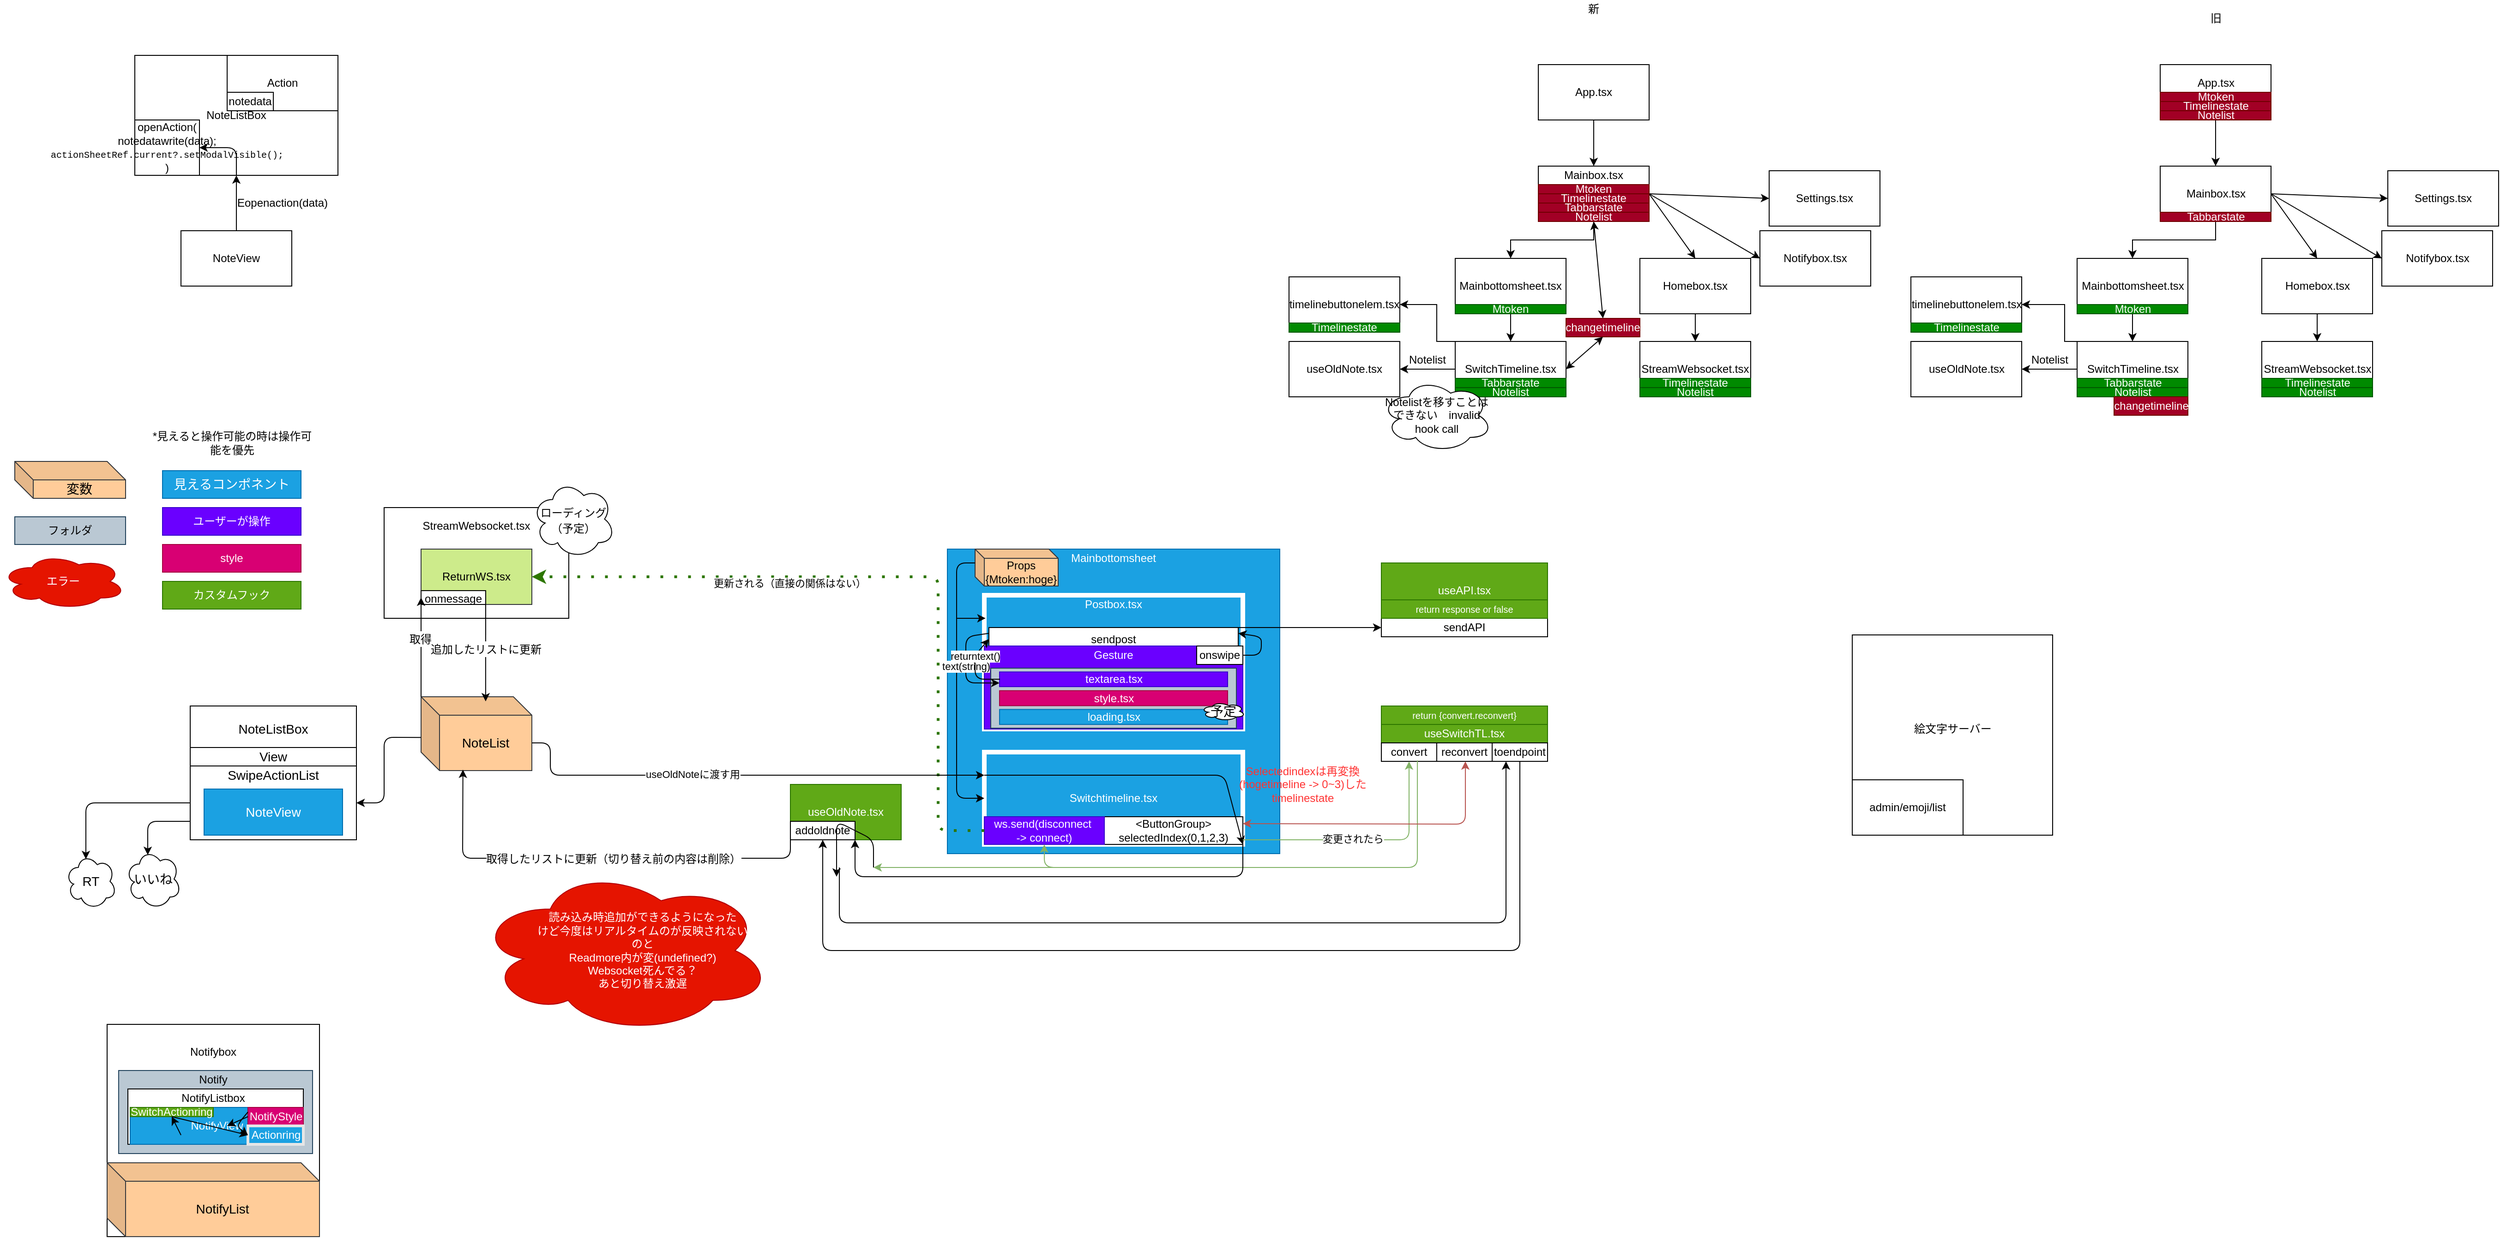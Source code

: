 <mxfile>
    <diagram id="kgpKYQtTHZ0yAKxKKP6v" name="Page-1">
        <mxGraphModel dx="1968" dy="1577" grid="1" gridSize="10" guides="1" tooltips="1" connect="1" arrows="1" fold="1" page="1" pageScale="1" pageWidth="850" pageHeight="1100" math="0" shadow="0">
            <root>
                <mxCell id="0"/>
                <mxCell id="1" parent="0"/>
                <mxCell id="136" value="" style="whiteSpace=wrap;html=1;aspect=fixed;" parent="1" vertex="1">
                    <mxGeometry x="-540" y="640" width="230" height="230" as="geometry"/>
                </mxCell>
                <mxCell id="EchnxL360Gzji8mLbnqo-2" value="useOldNote.tsx" style="whiteSpace=wrap;html=1;fillColor=#60a917;strokeColor=#2D7600;fontColor=#ffffff;" parent="1" vertex="1">
                    <mxGeometry x="200" y="380" width="120" height="60" as="geometry"/>
                </mxCell>
                <mxCell id="11" value="" style="group;" parent="1" vertex="1" connectable="0">
                    <mxGeometry x="840" y="295" width="180" height="60" as="geometry"/>
                </mxCell>
                <mxCell id="8" value="useSwitchTL.tsx" style="whiteSpace=wrap;html=1;fillColor=#60a917;strokeColor=#2D7600;fontColor=#ffffff;" parent="11" vertex="1">
                    <mxGeometry width="180" height="60" as="geometry"/>
                </mxCell>
                <mxCell id="9" value="convert" style="whiteSpace=wrap;html=1;" parent="11" vertex="1">
                    <mxGeometry y="40" width="60" height="20" as="geometry"/>
                </mxCell>
                <mxCell id="10" value="reconvert" style="whiteSpace=wrap;html=1;" parent="11" vertex="1">
                    <mxGeometry x="60" y="40" width="60" height="20" as="geometry"/>
                </mxCell>
                <mxCell id="12" value="&lt;font style=&quot;font-size: 10px&quot;&gt;return {convert.reconvert}&lt;/font&gt;" style="whiteSpace=wrap;html=1;strokeColor=#2D7600;align=center;fillColor=#60a917;fontColor=#ffffff;" parent="11" vertex="1">
                    <mxGeometry width="180" height="20" as="geometry"/>
                </mxCell>
                <mxCell id="65" value="toendpoint" style="whiteSpace=wrap;html=1;" parent="11" vertex="1">
                    <mxGeometry x="120" y="40" width="60" height="20" as="geometry"/>
                </mxCell>
                <mxCell id="14" value="" style="group;" parent="1" vertex="1" connectable="0">
                    <mxGeometry x="410" y="335" width="320" height="120" as="geometry"/>
                </mxCell>
                <mxCell id="78" value="" style="whiteSpace=wrap;html=1;fillColor=#1ba1e2;strokeColor=#006EAF;fontColor=#ffffff;" parent="14" vertex="1">
                    <mxGeometry x="-40" y="-210" width="360" height="330" as="geometry"/>
                </mxCell>
                <mxCell id="3" value="Switchtimeline.tsx" style="whiteSpace=wrap;html=1;fillColor=#1ba1e2;fontColor=#ffffff;strokeColor=#FFFFFF;strokeWidth=5;" parent="14" vertex="1">
                    <mxGeometry y="10" width="280" height="100" as="geometry"/>
                </mxCell>
                <mxCell id="13" value="&amp;lt;ButtonGroup&amp;gt;&lt;br&gt;selectedIndex(0,1,2,3)" style="whiteSpace=wrap;html=1;" parent="14" vertex="1">
                    <mxGeometry x="130" y="80" width="150" height="30" as="geometry"/>
                </mxCell>
                <mxCell id="16" value="ws.send(disconnect&amp;nbsp;&lt;br&gt;-&amp;gt; connect)" style="whiteSpace=wrap;html=1;fillColor=#6a00ff;strokeColor=#3700CC;fontColor=#ffffff;" parent="14" vertex="1">
                    <mxGeometry y="80" width="130" height="30" as="geometry"/>
                </mxCell>
                <mxCell id="77" value="" style="whiteSpace=wrap;html=1;fillColor=#1ba1e2;fontColor=#ffffff;strokeWidth=5;strokeColor=#FFFFFF;" parent="14" vertex="1">
                    <mxGeometry y="-160" width="280" height="145" as="geometry"/>
                </mxCell>
                <mxCell id="107" value="sendpost" style="whiteSpace=wrap;html=1;" parent="14" vertex="1">
                    <mxGeometry x="5" y="-125" width="270" height="25" as="geometry"/>
                </mxCell>
                <mxCell id="80" value="&lt;font color=&quot;#ffffff&quot;&gt;Mainbottomsheet&lt;/font&gt;" style="text;html=1;strokeColor=none;fillColor=none;align=center;verticalAlign=middle;whiteSpace=wrap;" parent="14" vertex="1">
                    <mxGeometry x="120" y="-210" width="40" height="20" as="geometry"/>
                </mxCell>
                <mxCell id="117" value="&lt;span&gt;Props&lt;/span&gt;&lt;br&gt;&lt;span&gt;{Mtoken:hoge}&lt;/span&gt;" style="shape=cube;whiteSpace=wrap;html=1;boundedLbl=1;backgroundOutline=1;darkOpacity=0.05;darkOpacity2=0.1;size=10;fillColor=#ffcc99;strokeColor=#36393d;" parent="14" vertex="1">
                    <mxGeometry x="-10" y="-210" width="90" height="40" as="geometry"/>
                </mxCell>
                <mxCell id="118" value="" style="endArrow=classic;html=1;exitX=0;exitY=0;exitDx=0;exitDy=15;exitPerimeter=0;entryX=0;entryY=0.5;entryDx=0;entryDy=0;fillColor=#fa6800;" parent="14" source="117" target="3" edge="1">
                    <mxGeometry width="50" height="50" relative="1" as="geometry">
                        <mxPoint x="-50" y="-45" as="sourcePoint"/>
                        <mxPoint x="-130" y="-25" as="targetPoint"/>
                        <Array as="points">
                            <mxPoint x="-30" y="-195"/>
                            <mxPoint x="-30" y="60"/>
                        </Array>
                    </mxGeometry>
                </mxCell>
                <mxCell id="130" value="" style="endArrow=classic;html=1;exitX=0;exitY=0.25;exitDx=0;exitDy=0;entryX=1;entryY=1;entryDx=0;entryDy=0;" parent="14" source="3" target="13" edge="1">
                    <mxGeometry width="50" height="50" relative="1" as="geometry">
                        <mxPoint x="30" y="345" as="sourcePoint"/>
                        <mxPoint x="80" y="295" as="targetPoint"/>
                        <Array as="points">
                            <mxPoint x="120" y="35"/>
                            <mxPoint x="260" y="35"/>
                        </Array>
                    </mxGeometry>
                </mxCell>
                <mxCell id="15" value="" style="endArrow=classic;html=1;entryX=0.5;entryY=1;entryDx=0;entryDy=0;exitX=1;exitY=0.833;exitDx=0;exitDy=0;fillColor=#d5e8d4;strokeColor=#82b366;gradientColor=#97d077;exitPerimeter=0;" parent="1" source="13" target="9" edge="1">
                    <mxGeometry width="50" height="50" relative="1" as="geometry">
                        <mxPoint x="400" y="330" as="sourcePoint"/>
                        <mxPoint x="450" y="280" as="targetPoint"/>
                        <Array as="points">
                            <mxPoint x="870" y="440"/>
                        </Array>
                    </mxGeometry>
                </mxCell>
                <mxCell id="26" value="変更されたら" style="edgeLabel;html=1;align=center;verticalAlign=middle;resizable=0;points=[];" parent="15" vertex="1" connectable="0">
                    <mxGeometry x="-0.102" y="1" relative="1" as="geometry">
                        <mxPoint as="offset"/>
                    </mxGeometry>
                </mxCell>
                <mxCell id="17" value="" style="endArrow=classic;html=1;exitX=0.65;exitY=0.951;exitDx=0;exitDy=0;exitPerimeter=0;entryX=0.5;entryY=1;entryDx=0;entryDy=0;fillColor=#d5e8d4;strokeColor=#82b366;gradientColor=#97d077;" parent="1" source="9" target="16" edge="1">
                    <mxGeometry width="50" height="50" relative="1" as="geometry">
                        <mxPoint x="400" y="330" as="sourcePoint"/>
                        <mxPoint x="450" y="280" as="targetPoint"/>
                        <Array as="points">
                            <mxPoint x="879" y="470"/>
                            <mxPoint x="475" y="470"/>
                        </Array>
                    </mxGeometry>
                </mxCell>
                <mxCell id="19" value="" style="endArrow=classic;startArrow=classic;html=1;entryX=0.5;entryY=1;entryDx=0;entryDy=0;exitX=1;exitY=0.25;exitDx=0;exitDy=0;fillColor=#f8cecc;strokeColor=#b85450;gradientColor=#ea6b66;" parent="1" source="13" edge="1">
                    <mxGeometry width="50" height="50" relative="1" as="geometry">
                        <mxPoint x="691" y="400.0" as="sourcePoint"/>
                        <mxPoint x="931" y="355.0" as="targetPoint"/>
                        <Array as="points">
                            <mxPoint x="931" y="423"/>
                        </Array>
                    </mxGeometry>
                </mxCell>
                <mxCell id="20" value="Selectedindexは再変換(hogetimeline -&amp;gt; 0~3)したtimelinestate" style="text;html=1;align=center;verticalAlign=middle;whiteSpace=wrap;fontColor=#FF3333;" parent="1" vertex="1">
                    <mxGeometry x="680" y="370" width="150" height="20" as="geometry"/>
                </mxCell>
                <mxCell id="28" value="" style="endArrow=classic;html=1;gradientColor=#97d077;fillColor=#d5e8d4;strokeColor=#82b366;" parent="1" edge="1">
                    <mxGeometry width="50" height="50" relative="1" as="geometry">
                        <mxPoint x="490" y="470" as="sourcePoint"/>
                        <mxPoint x="290" y="470" as="targetPoint"/>
                        <Array as="points"/>
                    </mxGeometry>
                </mxCell>
                <mxCell id="32" value="" style="group;" parent="1" vertex="1" connectable="0">
                    <mxGeometry x="-240" y="130" width="250" height="120" as="geometry"/>
                </mxCell>
                <mxCell id="33" value="" style="group;" parent="32" vertex="1" connectable="0">
                    <mxGeometry y="-50" width="250" height="120" as="geometry"/>
                </mxCell>
                <mxCell id="71" value="" style="group;" parent="33" vertex="1" connectable="0">
                    <mxGeometry y="-30" width="250" height="150" as="geometry"/>
                </mxCell>
                <mxCell id="30" value="" style="whiteSpace=wrap;html=1;" parent="71" vertex="1">
                    <mxGeometry y="30" width="200" height="120" as="geometry"/>
                </mxCell>
                <mxCell id="29" value="ReturnWS.tsx" style="whiteSpace=wrap;html=1;fillColor=#cdeb8b;strokeColor=#36393d;" parent="71" vertex="1">
                    <mxGeometry x="40" y="75" width="120" height="60" as="geometry"/>
                </mxCell>
                <mxCell id="31" value="StreamWebsocket.tsx" style="text;html=1;strokeColor=none;fillColor=none;align=center;verticalAlign=middle;whiteSpace=wrap;" parent="71" vertex="1">
                    <mxGeometry x="80" y="40" width="40" height="20" as="geometry"/>
                </mxCell>
                <mxCell id="36" value="&lt;font style=&quot;font-size: 12px&quot;&gt;onmessage&lt;/font&gt;" style="whiteSpace=wrap;html=1;fontSize=14;fontColor=#000000;" parent="71" vertex="1">
                    <mxGeometry x="40" y="120" width="70" height="15" as="geometry"/>
                </mxCell>
                <mxCell id="49" value="&lt;font style=&quot;font-size: 12px&quot;&gt;ローディング（予定）&lt;/font&gt;" style="ellipse;shape=cloud;whiteSpace=wrap;html=1;fontSize=14;fontColor=#000000;align=center;" parent="71" vertex="1">
                    <mxGeometry x="160" width="90" height="85" as="geometry"/>
                </mxCell>
                <mxCell id="34" value="NoteList" style="shape=cube;whiteSpace=wrap;html=1;boundedLbl=1;backgroundOutline=1;darkOpacity=0.05;darkOpacity2=0.1;fillColor=#ffcc99;strokeColor=#36393d;fontSize=14;" parent="1" vertex="1">
                    <mxGeometry x="-200" y="285" width="120" height="80" as="geometry"/>
                </mxCell>
                <mxCell id="37" value="" style="endArrow=classic;html=1;fontSize=14;fontColor=#000000;exitX=0;exitY=0;exitDx=0;exitDy=0;exitPerimeter=0;entryX=0;entryY=0.5;entryDx=0;entryDy=0;" parent="1" source="34" target="36" edge="1">
                    <mxGeometry width="50" height="50" relative="1" as="geometry">
                        <mxPoint x="270" y="400" as="sourcePoint"/>
                        <mxPoint x="320" y="350" as="targetPoint"/>
                        <Array as="points"/>
                    </mxGeometry>
                </mxCell>
                <mxCell id="39" value="&lt;font style=&quot;font-size: 12px&quot;&gt;取得&lt;/font&gt;" style="edgeLabel;html=1;align=center;verticalAlign=middle;resizable=0;points=[];fontSize=14;fontColor=#000000;" parent="37" vertex="1" connectable="0">
                    <mxGeometry x="0.182" y="1" relative="1" as="geometry">
                        <mxPoint as="offset"/>
                    </mxGeometry>
                </mxCell>
                <mxCell id="38" value="" style="endArrow=classic;html=1;fontSize=14;fontColor=#000000;exitX=1;exitY=1;exitDx=0;exitDy=0;entryX=0.583;entryY=0.063;entryDx=0;entryDy=0;entryPerimeter=0;" parent="1" source="36" target="34" edge="1">
                    <mxGeometry width="50" height="50" relative="1" as="geometry">
                        <mxPoint x="270" y="400" as="sourcePoint"/>
                        <mxPoint x="320" y="350" as="targetPoint"/>
                        <Array as="points"/>
                    </mxGeometry>
                </mxCell>
                <mxCell id="40" value="&lt;font style=&quot;font-size: 12px&quot;&gt;追加したリストに更新&lt;/font&gt;" style="edgeLabel;html=1;align=center;verticalAlign=middle;resizable=0;points=[];fontSize=14;fontColor=#000000;" parent="38" vertex="1" connectable="0">
                    <mxGeometry x="-0.098" relative="1" as="geometry">
                        <mxPoint as="offset"/>
                    </mxGeometry>
                </mxCell>
                <mxCell id="43" value="" style="endArrow=classic;html=1;fontSize=14;fontColor=#000000;exitX=0;exitY=1;exitDx=0;exitDy=0;entryX=0.378;entryY=0.987;entryDx=0;entryDy=0;entryPerimeter=0;" parent="1" source="47" target="34" edge="1">
                    <mxGeometry width="50" height="50" relative="1" as="geometry">
                        <mxPoint x="125" y="540" as="sourcePoint"/>
                        <mxPoint x="-190" y="550" as="targetPoint"/>
                        <Array as="points">
                            <mxPoint x="200" y="460"/>
                            <mxPoint x="-155" y="460"/>
                        </Array>
                    </mxGeometry>
                </mxCell>
                <mxCell id="44" value="&lt;font style=&quot;font-size: 12px&quot;&gt;取得したリストに更新（切り替え前の内容は削除）&lt;/font&gt;" style="edgeLabel;html=1;align=center;verticalAlign=middle;resizable=0;points=[];fontSize=14;fontColor=#000000;" parent="43" vertex="1" connectable="0">
                    <mxGeometry x="-0.098" relative="1" as="geometry">
                        <mxPoint as="offset"/>
                    </mxGeometry>
                </mxCell>
                <mxCell id="47" value="addoldnote" style="whiteSpace=wrap;html=1;" parent="1" vertex="1">
                    <mxGeometry x="200" y="420" width="70" height="20" as="geometry"/>
                </mxCell>
                <mxCell id="51" value="" style="whiteSpace=wrap;html=1;fontSize=14;align=center;" parent="1" vertex="1">
                    <mxGeometry x="-450" y="295" width="180" height="145" as="geometry"/>
                </mxCell>
                <mxCell id="52" value="見えるコンポネント" style="whiteSpace=wrap;html=1;fontSize=14;fontColor=#ffffff;align=center;fillColor=#1ba1e2;strokeColor=#006EAF;" parent="1" vertex="1">
                    <mxGeometry x="-480" y="40" width="150" height="30" as="geometry"/>
                </mxCell>
                <mxCell id="53" value="変数" style="shape=cube;whiteSpace=wrap;html=1;boundedLbl=1;backgroundOutline=1;darkOpacity=0.05;darkOpacity2=0.1;fillColor=#ffcc99;strokeColor=#36393d;fontSize=14;" parent="1" vertex="1">
                    <mxGeometry x="-640" y="30" width="120" height="40" as="geometry"/>
                </mxCell>
                <mxCell id="54" value="" style="whiteSpace=wrap;html=1;fontSize=14;fontColor=#000000;align=center;" parent="1" vertex="1">
                    <mxGeometry x="-450" y="360" width="180" height="80" as="geometry"/>
                </mxCell>
                <mxCell id="55" value="NoteView" style="whiteSpace=wrap;html=1;fontSize=14;fontColor=#ffffff;align=center;fillColor=#1ba1e2;strokeColor=#006EAF;" parent="1" vertex="1">
                    <mxGeometry x="-435" y="385" width="150" height="50" as="geometry"/>
                </mxCell>
                <mxCell id="56" value="SwipeActionList" style="text;html=1;strokeColor=none;fillColor=none;align=center;verticalAlign=middle;whiteSpace=wrap;fontSize=14;fontColor=#000000;" parent="1" vertex="1">
                    <mxGeometry x="-380" y="360" width="40" height="20" as="geometry"/>
                </mxCell>
                <mxCell id="57" value="いいね" style="ellipse;shape=cloud;whiteSpace=wrap;html=1;fontSize=14;fontColor=#000000;align=center;" parent="1" vertex="1">
                    <mxGeometry x="-520" y="450" width="60" height="65" as="geometry"/>
                </mxCell>
                <mxCell id="58" value="RT" style="ellipse;shape=cloud;whiteSpace=wrap;html=1;fontSize=14;fontColor=#000000;align=center;" parent="1" vertex="1">
                    <mxGeometry x="-585" y="455" width="55" height="60" as="geometry"/>
                </mxCell>
                <mxCell id="59" value="" style="endArrow=classic;html=1;fontSize=14;fontColor=#000000;exitX=0;exitY=0.75;exitDx=0;exitDy=0;entryX=0.4;entryY=0.1;entryDx=0;entryDy=0;entryPerimeter=0;" parent="1" source="54" target="57" edge="1">
                    <mxGeometry width="50" height="50" relative="1" as="geometry">
                        <mxPoint x="-290" y="400" as="sourcePoint"/>
                        <mxPoint x="-240" y="350" as="targetPoint"/>
                        <Array as="points">
                            <mxPoint x="-496" y="420"/>
                        </Array>
                    </mxGeometry>
                </mxCell>
                <mxCell id="60" value="" style="endArrow=classic;html=1;fontSize=14;fontColor=#000000;exitX=0;exitY=0.5;exitDx=0;exitDy=0;entryX=0.4;entryY=0.1;entryDx=0;entryDy=0;entryPerimeter=0;" parent="1" source="54" target="58" edge="1">
                    <mxGeometry width="50" height="50" relative="1" as="geometry">
                        <mxPoint x="-290" y="400" as="sourcePoint"/>
                        <mxPoint x="-240" y="350" as="targetPoint"/>
                        <Array as="points">
                            <mxPoint x="-563" y="400"/>
                        </Array>
                    </mxGeometry>
                </mxCell>
                <mxCell id="61" value="NoteListBox" style="text;html=1;strokeColor=none;fillColor=none;align=center;verticalAlign=middle;whiteSpace=wrap;fontSize=14;fontColor=#000000;" parent="1" vertex="1">
                    <mxGeometry x="-380" y="310" width="40" height="20" as="geometry"/>
                </mxCell>
                <mxCell id="62" value="" style="endArrow=classic;html=1;fontSize=14;fontColor=#000000;exitX=-0.002;exitY=0.552;exitDx=0;exitDy=0;exitPerimeter=0;entryX=1;entryY=0.5;entryDx=0;entryDy=0;" parent="1" source="34" target="54" edge="1">
                    <mxGeometry width="50" height="50" relative="1" as="geometry">
                        <mxPoint x="-180" y="400" as="sourcePoint"/>
                        <mxPoint x="-130" y="350" as="targetPoint"/>
                        <Array as="points">
                            <mxPoint x="-240" y="329"/>
                            <mxPoint x="-240" y="400"/>
                        </Array>
                    </mxGeometry>
                </mxCell>
                <mxCell id="63" value="View" style="whiteSpace=wrap;html=1;fontSize=14;fontColor=#000000;align=center;" parent="1" vertex="1">
                    <mxGeometry x="-450" y="340" width="180" height="20" as="geometry"/>
                </mxCell>
                <mxCell id="67" value="" style="endArrow=classic;html=1;fontSize=14;fontColor=#FF3333;exitX=0.5;exitY=1;exitDx=0;exitDy=0;entryX=0.5;entryY=1;entryDx=0;entryDy=0;" parent="1" source="65" target="47" edge="1">
                    <mxGeometry width="50" height="50" relative="1" as="geometry">
                        <mxPoint x="1080" y="390" as="sourcePoint"/>
                        <mxPoint x="990" y="500" as="targetPoint"/>
                        <Array as="points">
                            <mxPoint x="990" y="560"/>
                            <mxPoint x="235" y="560"/>
                        </Array>
                    </mxGeometry>
                </mxCell>
                <mxCell id="68" value="" style="endArrow=classic;html=1;fontSize=14;fontColor=#FF3333;entryX=0.25;entryY=1;entryDx=0;entryDy=0;" parent="1" target="65" edge="1">
                    <mxGeometry width="50" height="50" relative="1" as="geometry">
                        <mxPoint x="253" y="470" as="sourcePoint"/>
                        <mxPoint x="950" y="435" as="targetPoint"/>
                        <Array as="points">
                            <mxPoint x="253" y="530"/>
                            <mxPoint x="975" y="530"/>
                        </Array>
                    </mxGeometry>
                </mxCell>
                <mxCell id="69" value="" style="endArrow=classic;html=1;fontSize=14;fontColor=#FF3333;" parent="1" edge="1">
                    <mxGeometry width="50" height="50" relative="1" as="geometry">
                        <mxPoint x="290" y="470" as="sourcePoint"/>
                        <mxPoint x="250" y="480" as="targetPoint"/>
                        <Array as="points">
                            <mxPoint x="290" y="440"/>
                            <mxPoint x="250" y="420"/>
                        </Array>
                    </mxGeometry>
                </mxCell>
                <mxCell id="73" value="" style="endArrow=classic;html=1;dashed=1;dashPattern=1 4;exitX=0;exitY=0.5;exitDx=0;exitDy=0;entryX=1;entryY=0.5;entryDx=0;entryDy=0;fillColor=#60a917;strokeColor=#2D7600;strokeWidth=3;" parent="1" source="16" target="29" edge="1">
                    <mxGeometry width="50" height="50" relative="1" as="geometry">
                        <mxPoint x="230" y="290" as="sourcePoint"/>
                        <mxPoint x="280" y="240" as="targetPoint"/>
                        <Array as="points">
                            <mxPoint x="360" y="430"/>
                            <mxPoint x="360" y="155"/>
                        </Array>
                    </mxGeometry>
                </mxCell>
                <mxCell id="75" value="更新される（直接の関係はない）" style="edgeLabel;html=1;align=center;verticalAlign=middle;resizable=0;points=[];" parent="73" vertex="1" connectable="0">
                    <mxGeometry x="0.272" y="7" relative="1" as="geometry">
                        <mxPoint as="offset"/>
                    </mxGeometry>
                </mxCell>
                <mxCell id="76" value="ユーザーが操作" style="whiteSpace=wrap;html=1;fillColor=#6a00ff;strokeColor=#3700CC;fontColor=#ffffff;" parent="1" vertex="1">
                    <mxGeometry x="-480" y="80" width="150" height="30" as="geometry"/>
                </mxCell>
                <mxCell id="81" value="フォルダ" style="whiteSpace=wrap;html=1;strokeColor=#23445d;strokeWidth=1;fillColor=#bac8d3;" parent="1" vertex="1">
                    <mxGeometry x="-640" y="90" width="120" height="30" as="geometry"/>
                </mxCell>
                <mxCell id="91" value="style" style="whiteSpace=wrap;html=1;strokeColor=#A50040;strokeWidth=1;fillColor=#d80073;fontColor=#ffffff;" parent="1" vertex="1">
                    <mxGeometry x="-480" y="120" width="150" height="30" as="geometry"/>
                </mxCell>
                <mxCell id="100" value="" style="whiteSpace=wrap;html=1;strokeColor=#3700CC;strokeWidth=1;fillColor=#6a00ff;fontColor=#ffffff;" parent="1" vertex="1">
                    <mxGeometry x="410" y="230" width="280" height="90" as="geometry"/>
                </mxCell>
                <mxCell id="101" value="" style="group;" parent="1" vertex="1" connectable="0">
                    <mxGeometry x="360" y="250" width="285" height="65" as="geometry"/>
                </mxCell>
                <mxCell id="103" value="" style="group;" parent="101" vertex="1" connectable="0">
                    <mxGeometry x="57.0" y="4.062" width="275.5" height="65" as="geometry"/>
                </mxCell>
                <mxCell id="86" value="" style="whiteSpace=wrap;html=1;strokeColor=#23445d;strokeWidth=1;fillColor=#bac8d3;" parent="103" vertex="1">
                    <mxGeometry width="266" height="65" as="geometry"/>
                </mxCell>
                <mxCell id="88" value="loading.tsx" style="whiteSpace=wrap;html=1;strokeColor=#006EAF;strokeWidth=1;fillColor=#1ba1e2;fontColor=#ffffff;" parent="103" vertex="1">
                    <mxGeometry x="9.507" y="44.688" width="246.993" height="16.25" as="geometry"/>
                </mxCell>
                <mxCell id="89" value="textarea.tsx" style="whiteSpace=wrap;html=1;strokeColor=#3700CC;strokeWidth=1;fillColor=#6a00ff;fontColor=#ffffff;" parent="103" vertex="1">
                    <mxGeometry x="9.5" y="4.06" width="247" height="15.94" as="geometry"/>
                </mxCell>
                <mxCell id="90" value="style.tsx" style="whiteSpace=wrap;html=1;strokeColor=#A50040;strokeWidth=1;fillColor=#d80073;fontColor=#ffffff;" parent="103" vertex="1">
                    <mxGeometry x="9.5" y="24.375" width="247.0" height="16.25" as="geometry"/>
                </mxCell>
                <mxCell id="93" value="予定" style="ellipse;shape=cloud;whiteSpace=wrap;html=1;fontSize=14;fontColor=#000000;align=center;" parent="103" vertex="1">
                    <mxGeometry x="228.0" y="36.562" width="47.5" height="20.312" as="geometry"/>
                </mxCell>
                <mxCell id="97" value="" style="endArrow=classic;html=1;strokeWidth=1;entryX=0;entryY=0.75;entryDx=0;entryDy=0;exitX=0;exitY=0.25;exitDx=0;exitDy=0;" parent="1" source="107" target="89" edge="1">
                    <mxGeometry width="50" height="50" relative="1" as="geometry">
                        <mxPoint x="410" y="220" as="sourcePoint"/>
                        <mxPoint x="370" y="255" as="targetPoint"/>
                        <Array as="points">
                            <mxPoint x="390" y="220"/>
                            <mxPoint x="390" y="270"/>
                        </Array>
                    </mxGeometry>
                </mxCell>
                <mxCell id="99" value="text(string)" style="edgeLabel;html=1;align=center;verticalAlign=middle;resizable=0;points=[];" parent="97" vertex="1" connectable="0">
                    <mxGeometry x="0.24" relative="1" as="geometry">
                        <mxPoint y="-12.13" as="offset"/>
                    </mxGeometry>
                </mxCell>
                <mxCell id="106" value="&lt;font color=&quot;#ffffff&quot;&gt;Gesture&lt;/font&gt;" style="text;html=1;align=center;verticalAlign=middle;whiteSpace=wrap;" parent="1" vertex="1">
                    <mxGeometry x="530" y="230" width="40" height="20" as="geometry"/>
                </mxCell>
                <mxCell id="105" value="&lt;font color=&quot;#ffffff&quot;&gt;Postbox.tsx&lt;/font&gt;" style="text;html=1;strokeColor=none;fillColor=none;align=center;verticalAlign=middle;whiteSpace=wrap;" parent="1" vertex="1">
                    <mxGeometry x="530" y="175" width="40" height="20" as="geometry"/>
                </mxCell>
                <mxCell id="108" value="onswipe" style="whiteSpace=wrap;html=1;" parent="1" vertex="1">
                    <mxGeometry x="640" y="230" width="50" height="20" as="geometry"/>
                </mxCell>
                <mxCell id="109" value="" style="endArrow=classic;html=1;exitX=1;exitY=0.5;exitDx=0;exitDy=0;entryX=1;entryY=0.25;entryDx=0;entryDy=0;" parent="1" source="108" target="107" edge="1">
                    <mxGeometry width="50" height="50" relative="1" as="geometry">
                        <mxPoint x="570" y="240" as="sourcePoint"/>
                        <mxPoint x="690" y="216" as="targetPoint"/>
                        <Array as="points">
                            <mxPoint x="710" y="240"/>
                            <mxPoint x="710" y="220"/>
                        </Array>
                    </mxGeometry>
                </mxCell>
                <mxCell id="110" value="*見えると操作可能の時は操作可能を優先" style="text;html=1;strokeColor=none;fillColor=none;align=center;verticalAlign=middle;whiteSpace=wrap;" parent="1" vertex="1">
                    <mxGeometry x="-492.5" width="175" height="20" as="geometry"/>
                </mxCell>
                <mxCell id="95" value="" style="endArrow=classic;html=1;strokeWidth=1;entryX=0;entryY=0.5;entryDx=0;entryDy=0;" parent="1" target="107" edge="1">
                    <mxGeometry width="50" height="50" relative="1" as="geometry">
                        <mxPoint x="427" y="266" as="sourcePoint"/>
                        <mxPoint x="410" y="220" as="targetPoint"/>
                        <Array as="points">
                            <mxPoint x="400" y="266"/>
                            <mxPoint x="400" y="240"/>
                        </Array>
                    </mxGeometry>
                </mxCell>
                <mxCell id="98" value="returntext()" style="edgeLabel;html=1;align=center;verticalAlign=middle;resizable=0;points=[];" parent="95" vertex="1" connectable="0">
                    <mxGeometry x="-0.134" y="-1" relative="1" as="geometry">
                        <mxPoint x="-1" y="-19.47" as="offset"/>
                    </mxGeometry>
                </mxCell>
                <mxCell id="111" value="useAPI.tsx" style="whiteSpace=wrap;html=1;fillColor=#60a917;strokeColor=#2D7600;fontColor=#ffffff;" parent="1" vertex="1">
                    <mxGeometry x="840" y="140" width="180" height="60" as="geometry"/>
                </mxCell>
                <mxCell id="112" value="sendAPI" style="whiteSpace=wrap;html=1;gradientColor=none;" parent="1" vertex="1">
                    <mxGeometry x="840" y="200" width="180" height="20" as="geometry"/>
                </mxCell>
                <mxCell id="114" value="&lt;font style=&quot;font-size: 10px&quot;&gt;return response or false&lt;/font&gt;" style="whiteSpace=wrap;html=1;strokeColor=#2D7600;align=center;fillColor=#60a917;fontColor=#ffffff;" parent="1" vertex="1">
                    <mxGeometry x="840" y="180" width="180" height="20" as="geometry"/>
                </mxCell>
                <mxCell id="113" value="" style="endArrow=classic;html=1;exitX=1;exitY=0;exitDx=0;exitDy=0;entryX=0;entryY=0.5;entryDx=0;entryDy=0;" parent="1" source="107" target="112" edge="1">
                    <mxGeometry width="50" height="50" relative="1" as="geometry">
                        <mxPoint x="720" y="310" as="sourcePoint"/>
                        <mxPoint x="840" y="230" as="targetPoint"/>
                        <Array as="points">
                            <mxPoint x="780" y="210"/>
                        </Array>
                    </mxGeometry>
                </mxCell>
                <mxCell id="115" value="カスタムフック" style="whiteSpace=wrap;html=1;strokeColor=#2D7600;strokeWidth=1;fillColor=#60a917;fontColor=#ffffff;" parent="1" vertex="1">
                    <mxGeometry x="-480" y="160" width="150" height="30" as="geometry"/>
                </mxCell>
                <mxCell id="120" value="" style="group;" parent="1" vertex="1" connectable="0">
                    <mxGeometry x="380" y="140" height="255" as="geometry"/>
                </mxCell>
                <mxCell id="119" value="" style="endArrow=classic;html=1;entryX=0.005;entryY=0.172;entryDx=0;entryDy=0;entryPerimeter=0;" parent="120" target="77" edge="1">
                    <mxGeometry width="50" height="50" relative="1" as="geometry">
                        <mxPoint y="60" as="sourcePoint"/>
                        <mxPoint x="-110" y="95" as="targetPoint"/>
                    </mxGeometry>
                </mxCell>
                <mxCell id="124" value="&lt;blockquote style=&quot;margin: 0 0 0 40px ; border: none ; padding: 0px&quot;&gt;読み込み時追加ができるようになった&lt;/blockquote&gt;&lt;blockquote style=&quot;margin: 0 0 0 40px ; border: none ; padding: 0px&quot;&gt;けど今度はリアルタイムのが反映されない&lt;/blockquote&gt;&lt;blockquote style=&quot;margin: 0 0 0 40px ; border: none ; padding: 0px&quot;&gt;のと&lt;/blockquote&gt;&lt;blockquote style=&quot;margin: 0 0 0 40px ; border: none ; padding: 0px&quot;&gt;Readmore内が変(undefined?)&lt;/blockquote&gt;&lt;blockquote style=&quot;margin: 0 0 0 40px ; border: none ; padding: 0px&quot;&gt;Websocket死んでる？&lt;/blockquote&gt;&lt;blockquote style=&quot;margin: 0 0 0 40px ; border: none ; padding: 0px&quot;&gt;あと切り替え激遅&lt;/blockquote&gt;" style="ellipse;shape=cloud;whiteSpace=wrap;html=1;fillColor=#e51400;strokeColor=#B20000;fontColor=#ffffff;" parent="1" vertex="1">
                    <mxGeometry x="-140" y="470" width="320" height="180" as="geometry"/>
                </mxCell>
                <mxCell id="126" value="" style="endArrow=classic;html=1;entryX=0;entryY=0.25;entryDx=0;entryDy=0;" parent="1" target="3" edge="1">
                    <mxGeometry width="50" height="50" relative="1" as="geometry">
                        <mxPoint x="-80" y="335" as="sourcePoint"/>
                        <mxPoint x="330" y="360" as="targetPoint"/>
                        <Array as="points">
                            <mxPoint x="-60" y="335"/>
                            <mxPoint x="-60" y="370"/>
                        </Array>
                    </mxGeometry>
                </mxCell>
                <mxCell id="129" value="useOldNoteに渡す用" style="edgeLabel;html=1;align=center;verticalAlign=middle;resizable=0;points=[];" parent="126" vertex="1" connectable="0">
                    <mxGeometry x="-0.206" y="1" relative="1" as="geometry">
                        <mxPoint as="offset"/>
                    </mxGeometry>
                </mxCell>
                <mxCell id="127" value="" style="endArrow=classic;html=1;exitX=1;exitY=1;exitDx=0;exitDy=0;entryX=1;entryY=1;entryDx=0;entryDy=0;" parent="1" source="3" target="47" edge="1">
                    <mxGeometry width="50" height="50" relative="1" as="geometry">
                        <mxPoint x="650" y="520" as="sourcePoint"/>
                        <mxPoint x="260" y="440" as="targetPoint"/>
                        <Array as="points">
                            <mxPoint x="690" y="480"/>
                            <mxPoint x="340" y="480"/>
                            <mxPoint x="270" y="480"/>
                        </Array>
                    </mxGeometry>
                </mxCell>
                <mxCell id="131" value="エラー" style="ellipse;shape=cloud;whiteSpace=wrap;html=1;fillColor=#e51400;strokeColor=#B20000;fontColor=#ffffff;" parent="1" vertex="1">
                    <mxGeometry x="-655" y="130" width="135" height="60" as="geometry"/>
                </mxCell>
                <mxCell id="132" value="" style="whiteSpace=wrap;html=1;aspect=fixed;" parent="1" vertex="1">
                    <mxGeometry x="1350" y="218" width="217" height="217" as="geometry"/>
                </mxCell>
                <mxCell id="133" value="admin/emoji/list" style="rounded=0;whiteSpace=wrap;html=1;" parent="1" vertex="1">
                    <mxGeometry x="1350" y="375" width="120" height="60" as="geometry"/>
                </mxCell>
                <mxCell id="134" value="絵文字サーバー" style="text;html=1;strokeColor=none;fillColor=none;align=center;verticalAlign=middle;whiteSpace=wrap;rounded=0;" parent="1" vertex="1">
                    <mxGeometry x="1413.5" y="310" width="90" height="20" as="geometry"/>
                </mxCell>
                <mxCell id="135" value="NotifyList" style="shape=cube;whiteSpace=wrap;html=1;boundedLbl=1;backgroundOutline=1;darkOpacity=0.05;darkOpacity2=0.1;fillColor=#ffcc99;strokeColor=#36393d;fontSize=14;" parent="1" vertex="1">
                    <mxGeometry x="-540" y="790" width="230" height="80" as="geometry"/>
                </mxCell>
                <mxCell id="137" value="Notifybox" style="text;html=1;strokeColor=none;fillColor=none;align=center;verticalAlign=middle;whiteSpace=wrap;rounded=0;" parent="1" vertex="1">
                    <mxGeometry x="-445" y="660" width="40" height="20" as="geometry"/>
                </mxCell>
                <mxCell id="142" value="" style="whiteSpace=wrap;html=1;strokeColor=#23445d;strokeWidth=1;fillColor=#bac8d3;" parent="1" vertex="1">
                    <mxGeometry x="-527.5" y="690" width="210" height="90" as="geometry"/>
                </mxCell>
                <mxCell id="141" value="Notify" style="text;html=1;strokeColor=none;fillColor=none;align=center;verticalAlign=middle;whiteSpace=wrap;rounded=0;" parent="1" vertex="1">
                    <mxGeometry x="-445" y="690" width="40" height="20" as="geometry"/>
                </mxCell>
                <mxCell id="139" value="" style="rounded=0;whiteSpace=wrap;html=1;" parent="1" vertex="1">
                    <mxGeometry x="-517.5" y="710" width="190" height="60" as="geometry"/>
                </mxCell>
                <mxCell id="143" value="NotifyView" style="rounded=0;whiteSpace=wrap;html=1;fillColor=#1ba1e2;strokeColor=#006EAF;fontColor=#ffffff;" parent="1" vertex="1">
                    <mxGeometry x="-515" y="730" width="187.5" height="40" as="geometry"/>
                </mxCell>
                <mxCell id="144" value="NotifyStyle" style="rounded=0;whiteSpace=wrap;html=1;fillColor=#d80073;strokeColor=#A50040;fontColor=#ffffff;" parent="1" vertex="1">
                    <mxGeometry x="-387.5" y="730" width="60" height="20" as="geometry"/>
                </mxCell>
                <mxCell id="145" value="SwitchActionring" style="rounded=0;whiteSpace=wrap;html=1;fillColor=#60a917;strokeColor=#2D7600;fontColor=#ffffff;" parent="1" vertex="1">
                    <mxGeometry x="-515" y="730" width="90" height="10" as="geometry"/>
                </mxCell>
                <mxCell id="140" value="NotifyListbox" style="text;html=1;strokeColor=none;fillColor=none;align=center;verticalAlign=middle;whiteSpace=wrap;rounded=0;" parent="1" vertex="1">
                    <mxGeometry x="-445" y="710" width="40" height="20" as="geometry"/>
                </mxCell>
                <mxCell id="149" style="edgeStyle=orthogonalEdgeStyle;rounded=0;orthogonalLoop=1;jettySize=auto;html=1;exitX=0;exitY=0;exitDx=0;exitDy=0;" parent="1" source="147" edge="1">
                    <mxGeometry relative="1" as="geometry">
                        <mxPoint x="-387.4" y="750" as="targetPoint"/>
                    </mxGeometry>
                </mxCell>
                <mxCell id="147" value="Actionring" style="rounded=0;whiteSpace=wrap;html=1;fillColor=#1ba1e2;fontColor=#ffffff;strokeColor=#E6E6E6;strokeWidth=3;" parent="1" vertex="1">
                    <mxGeometry x="-387.5" y="750" width="60" height="20" as="geometry"/>
                </mxCell>
                <mxCell id="148" value="" style="endArrow=classic;html=1;entryX=0;entryY=0.5;entryDx=0;entryDy=0;exitX=0;exitY=0.25;exitDx=0;exitDy=0;" parent="1" source="144" target="147" edge="1">
                    <mxGeometry width="50" height="50" relative="1" as="geometry">
                        <mxPoint x="-387.5" y="740" as="sourcePoint"/>
                        <mxPoint x="-407.5" y="750" as="targetPoint"/>
                        <Array as="points">
                            <mxPoint x="-400" y="750"/>
                        </Array>
                    </mxGeometry>
                </mxCell>
                <mxCell id="150" value="" style="endArrow=classic;html=1;exitX=0;exitY=0.5;exitDx=0;exitDy=0;" parent="1" source="144" edge="1">
                    <mxGeometry width="50" height="50" relative="1" as="geometry">
                        <mxPoint x="-377.5" y="745" as="sourcePoint"/>
                        <mxPoint x="-410" y="750" as="targetPoint"/>
                        <Array as="points"/>
                    </mxGeometry>
                </mxCell>
                <mxCell id="151" value="" style="endArrow=classic;html=1;entryX=0.5;entryY=1;entryDx=0;entryDy=0;" parent="1" target="145" edge="1">
                    <mxGeometry width="50" height="50" relative="1" as="geometry">
                        <mxPoint x="-460" y="760" as="sourcePoint"/>
                        <mxPoint x="-420" y="740" as="targetPoint"/>
                    </mxGeometry>
                </mxCell>
                <mxCell id="152" value="" style="endArrow=classic;html=1;entryX=0;entryY=0.5;entryDx=0;entryDy=0;exitX=0.5;exitY=1;exitDx=0;exitDy=0;" parent="1" source="145" target="147" edge="1">
                    <mxGeometry width="50" height="50" relative="1" as="geometry">
                        <mxPoint x="-440" y="770" as="sourcePoint"/>
                        <mxPoint x="-390" y="720" as="targetPoint"/>
                    </mxGeometry>
                </mxCell>
                <mxCell id="157" style="edgeStyle=orthogonalEdgeStyle;rounded=0;orthogonalLoop=1;jettySize=auto;html=1;exitX=0.5;exitY=1;exitDx=0;exitDy=0;entryX=0.5;entryY=0;entryDx=0;entryDy=0;" parent="1" source="153" target="156" edge="1">
                    <mxGeometry relative="1" as="geometry"/>
                </mxCell>
                <mxCell id="153" value="App.tsx" style="rounded=0;whiteSpace=wrap;html=1;" parent="1" vertex="1">
                    <mxGeometry x="1010" y="-400" width="120" height="60" as="geometry"/>
                </mxCell>
                <mxCell id="170" style="edgeStyle=orthogonalEdgeStyle;rounded=0;orthogonalLoop=1;jettySize=auto;html=1;exitX=0;exitY=0.5;exitDx=0;exitDy=0;" parent="1" source="154" target="169" edge="1">
                    <mxGeometry relative="1" as="geometry"/>
                </mxCell>
                <mxCell id="258" style="edgeStyle=orthogonalEdgeStyle;rounded=0;orthogonalLoop=1;jettySize=auto;html=1;exitX=0;exitY=0;exitDx=0;exitDy=0;entryX=1;entryY=0.5;entryDx=0;entryDy=0;" parent="1" source="154" target="249" edge="1">
                    <mxGeometry relative="1" as="geometry">
                        <Array as="points">
                            <mxPoint x="900" y="-100"/>
                            <mxPoint x="900" y="-140"/>
                        </Array>
                    </mxGeometry>
                </mxCell>
                <mxCell id="154" value="SwitchTimeline.tsx" style="rounded=0;whiteSpace=wrap;html=1;" parent="1" vertex="1">
                    <mxGeometry x="920" y="-100" width="120" height="60" as="geometry"/>
                </mxCell>
                <mxCell id="155" value="StreamWebsocket.tsx" style="rounded=0;whiteSpace=wrap;html=1;" parent="1" vertex="1">
                    <mxGeometry x="1120" y="-100" width="120" height="60" as="geometry"/>
                </mxCell>
                <mxCell id="162" style="edgeStyle=orthogonalEdgeStyle;rounded=0;orthogonalLoop=1;jettySize=auto;html=1;exitX=0.5;exitY=1;exitDx=0;exitDy=0;entryX=0.5;entryY=0;entryDx=0;entryDy=0;" parent="1" source="156" target="159" edge="1">
                    <mxGeometry relative="1" as="geometry">
                        <Array as="points">
                            <mxPoint x="1070" y="-210"/>
                            <mxPoint x="980" y="-210"/>
                        </Array>
                    </mxGeometry>
                </mxCell>
                <mxCell id="156" value="" style="rounded=0;whiteSpace=wrap;html=1;" parent="1" vertex="1">
                    <mxGeometry x="1010" y="-290" width="120" height="60" as="geometry"/>
                </mxCell>
                <mxCell id="163" style="edgeStyle=orthogonalEdgeStyle;rounded=0;orthogonalLoop=1;jettySize=auto;html=1;exitX=0.5;exitY=1;exitDx=0;exitDy=0;entryX=0.5;entryY=0;entryDx=0;entryDy=0;" parent="1" source="158" target="155" edge="1">
                    <mxGeometry relative="1" as="geometry"/>
                </mxCell>
                <mxCell id="158" value="Homebox.tsx" style="rounded=0;whiteSpace=wrap;html=1;" parent="1" vertex="1">
                    <mxGeometry x="1120" y="-190" width="120" height="60" as="geometry"/>
                </mxCell>
                <mxCell id="160" style="edgeStyle=orthogonalEdgeStyle;rounded=0;orthogonalLoop=1;jettySize=auto;html=1;exitX=0.5;exitY=1;exitDx=0;exitDy=0;" parent="1" source="159" target="154" edge="1">
                    <mxGeometry relative="1" as="geometry"/>
                </mxCell>
                <mxCell id="159" value="Mainbottomsheet.tsx&lt;br&gt;" style="rounded=0;whiteSpace=wrap;html=1;" parent="1" vertex="1">
                    <mxGeometry x="920" y="-190" width="120" height="60" as="geometry"/>
                </mxCell>
                <mxCell id="164" value="Notelist" style="rounded=0;whiteSpace=wrap;html=1;fillColor=#a20025;strokeColor=#6F0000;fontColor=#ffffff;" parent="1" vertex="1">
                    <mxGeometry x="1010" y="-240" width="120" height="10" as="geometry"/>
                </mxCell>
                <mxCell id="165" value="Tabbarstate" style="rounded=0;whiteSpace=wrap;html=1;fillColor=#008a00;strokeColor=#005700;fontColor=#ffffff;" parent="1" vertex="1">
                    <mxGeometry x="920" y="-60" width="120" height="10" as="geometry"/>
                </mxCell>
                <mxCell id="167" value="Notelist" style="rounded=0;whiteSpace=wrap;html=1;fillColor=#008a00;strokeColor=#005700;fontColor=#ffffff;" parent="1" vertex="1">
                    <mxGeometry x="920" y="-50" width="120" height="10" as="geometry"/>
                </mxCell>
                <mxCell id="168" value="Tabbarstate" style="rounded=0;whiteSpace=wrap;html=1;fillColor=#a20025;strokeColor=#6F0000;fontColor=#ffffff;" parent="1" vertex="1">
                    <mxGeometry x="1010" y="-250" width="120" height="10" as="geometry"/>
                </mxCell>
                <mxCell id="169" value="useOldNote.tsx" style="rounded=0;whiteSpace=wrap;html=1;" parent="1" vertex="1">
                    <mxGeometry x="740" y="-100" width="120" height="60" as="geometry"/>
                </mxCell>
                <mxCell id="171" value="Notelist" style="text;html=1;strokeColor=none;fillColor=none;align=center;verticalAlign=middle;whiteSpace=wrap;rounded=0;" parent="1" vertex="1">
                    <mxGeometry x="870" y="-90" width="40" height="20" as="geometry"/>
                </mxCell>
                <mxCell id="208" style="edgeStyle=orthogonalEdgeStyle;rounded=0;orthogonalLoop=1;jettySize=auto;html=1;exitX=0.5;exitY=1;exitDx=0;exitDy=0;entryX=0.5;entryY=0;entryDx=0;entryDy=0;" parent="1" source="209" target="215" edge="1">
                    <mxGeometry relative="1" as="geometry"/>
                </mxCell>
                <mxCell id="209" value="" style="rounded=0;whiteSpace=wrap;html=1;" parent="1" vertex="1">
                    <mxGeometry x="1683.5" y="-400" width="120" height="60" as="geometry"/>
                </mxCell>
                <mxCell id="210" style="edgeStyle=orthogonalEdgeStyle;rounded=0;orthogonalLoop=1;jettySize=auto;html=1;exitX=0;exitY=0.5;exitDx=0;exitDy=0;" parent="1" source="211" target="224" edge="1">
                    <mxGeometry relative="1" as="geometry"/>
                </mxCell>
                <mxCell id="259" style="edgeStyle=orthogonalEdgeStyle;rounded=0;orthogonalLoop=1;jettySize=auto;html=1;exitX=0;exitY=0;exitDx=0;exitDy=0;entryX=1;entryY=0.5;entryDx=0;entryDy=0;" parent="1" source="211" target="250" edge="1">
                    <mxGeometry relative="1" as="geometry">
                        <Array as="points">
                            <mxPoint x="1580" y="-100"/>
                            <mxPoint x="1580" y="-140"/>
                        </Array>
                    </mxGeometry>
                </mxCell>
                <mxCell id="211" value="SwitchTimeline.tsx" style="rounded=0;whiteSpace=wrap;html=1;" parent="1" vertex="1">
                    <mxGeometry x="1593.5" y="-100" width="120" height="60" as="geometry"/>
                </mxCell>
                <mxCell id="212" value="StreamWebsocket.tsx" style="rounded=0;whiteSpace=wrap;html=1;" parent="1" vertex="1">
                    <mxGeometry x="1793.5" y="-100" width="120" height="60" as="geometry"/>
                </mxCell>
                <mxCell id="214" style="edgeStyle=orthogonalEdgeStyle;rounded=0;orthogonalLoop=1;jettySize=auto;html=1;exitX=0.5;exitY=1;exitDx=0;exitDy=0;entryX=0.5;entryY=0;entryDx=0;entryDy=0;" parent="1" source="215" target="219" edge="1">
                    <mxGeometry relative="1" as="geometry">
                        <Array as="points">
                            <mxPoint x="1744" y="-210"/>
                            <mxPoint x="1654" y="-210"/>
                        </Array>
                    </mxGeometry>
                </mxCell>
                <mxCell id="215" value="Mainbox.tsx" style="rounded=0;whiteSpace=wrap;html=1;" parent="1" vertex="1">
                    <mxGeometry x="1683.5" y="-290" width="120" height="60" as="geometry"/>
                </mxCell>
                <mxCell id="216" style="edgeStyle=orthogonalEdgeStyle;rounded=0;orthogonalLoop=1;jettySize=auto;html=1;exitX=0.5;exitY=1;exitDx=0;exitDy=0;entryX=0.5;entryY=0;entryDx=0;entryDy=0;" parent="1" source="217" target="212" edge="1">
                    <mxGeometry relative="1" as="geometry"/>
                </mxCell>
                <mxCell id="217" value="Homebox.tsx" style="rounded=0;whiteSpace=wrap;html=1;" parent="1" vertex="1">
                    <mxGeometry x="1793.5" y="-190" width="120" height="60" as="geometry"/>
                </mxCell>
                <mxCell id="218" style="edgeStyle=orthogonalEdgeStyle;rounded=0;orthogonalLoop=1;jettySize=auto;html=1;exitX=0.5;exitY=1;exitDx=0;exitDy=0;" parent="1" source="219" target="211" edge="1">
                    <mxGeometry relative="1" as="geometry"/>
                </mxCell>
                <mxCell id="219" value="Mainbottomsheet.tsx&lt;br&gt;" style="rounded=0;whiteSpace=wrap;html=1;" parent="1" vertex="1">
                    <mxGeometry x="1593.5" y="-190" width="120" height="60" as="geometry"/>
                </mxCell>
                <mxCell id="220" value="Notelist" style="rounded=0;whiteSpace=wrap;html=1;fillColor=#a20025;strokeColor=#6F0000;fontColor=#ffffff;" parent="1" vertex="1">
                    <mxGeometry x="1683.5" y="-350" width="120" height="10" as="geometry"/>
                </mxCell>
                <mxCell id="221" value="Tabbarstate" style="rounded=0;whiteSpace=wrap;html=1;fillColor=#008a00;strokeColor=#005700;fontColor=#ffffff;" parent="1" vertex="1">
                    <mxGeometry x="1593.5" y="-60" width="120" height="10" as="geometry"/>
                </mxCell>
                <mxCell id="222" value="Notelist" style="rounded=0;whiteSpace=wrap;html=1;fillColor=#008a00;strokeColor=#005700;fontColor=#ffffff;" parent="1" vertex="1">
                    <mxGeometry x="1593.5" y="-50" width="120" height="10" as="geometry"/>
                </mxCell>
                <mxCell id="223" value="Tabbarstate" style="rounded=0;whiteSpace=wrap;html=1;fillColor=#a20025;strokeColor=#6F0000;fontColor=#ffffff;" parent="1" vertex="1">
                    <mxGeometry x="1683.5" y="-240" width="120" height="10" as="geometry"/>
                </mxCell>
                <mxCell id="224" value="useOldNote.tsx" style="rounded=0;whiteSpace=wrap;html=1;" parent="1" vertex="1">
                    <mxGeometry x="1413.5" y="-100" width="120" height="60" as="geometry"/>
                </mxCell>
                <mxCell id="225" value="Notelist" style="text;html=1;strokeColor=none;fillColor=none;align=center;verticalAlign=middle;whiteSpace=wrap;rounded=0;" parent="1" vertex="1">
                    <mxGeometry x="1543.5" y="-90" width="40" height="20" as="geometry"/>
                </mxCell>
                <mxCell id="226" value="Notelistを移すことはできない　invalid hook call" style="ellipse;shape=cloud;whiteSpace=wrap;html=1;" parent="1" vertex="1">
                    <mxGeometry x="840" y="-60" width="120" height="80" as="geometry"/>
                </mxCell>
                <mxCell id="227" value="新" style="text;html=1;strokeColor=none;fillColor=none;align=center;verticalAlign=middle;whiteSpace=wrap;rounded=0;" parent="1" vertex="1">
                    <mxGeometry x="1050" y="-470" width="40" height="20" as="geometry"/>
                </mxCell>
                <mxCell id="228" value="旧" style="text;html=1;strokeColor=none;fillColor=none;align=center;verticalAlign=middle;whiteSpace=wrap;rounded=0;" parent="1" vertex="1">
                    <mxGeometry x="1723.5" y="-460" width="40" height="20" as="geometry"/>
                </mxCell>
                <mxCell id="229" value="Notelist" style="rounded=0;whiteSpace=wrap;html=1;fillColor=#008a00;strokeColor=#005700;fontColor=#ffffff;" parent="1" vertex="1">
                    <mxGeometry x="1120" y="-50" width="120" height="10" as="geometry"/>
                </mxCell>
                <mxCell id="230" value="Notelist" style="rounded=0;whiteSpace=wrap;html=1;fillColor=#008a00;strokeColor=#005700;fontColor=#ffffff;" parent="1" vertex="1">
                    <mxGeometry x="1793.5" y="-50" width="120" height="10" as="geometry"/>
                </mxCell>
                <mxCell id="231" value="Notifybox.tsx" style="rounded=0;whiteSpace=wrap;html=1;" parent="1" vertex="1">
                    <mxGeometry x="1250" y="-220" width="120" height="60" as="geometry"/>
                </mxCell>
                <mxCell id="233" value="Settings.tsx" style="rounded=0;whiteSpace=wrap;html=1;" parent="1" vertex="1">
                    <mxGeometry x="1260" y="-285" width="120" height="60" as="geometry"/>
                </mxCell>
                <mxCell id="234" value="" style="endArrow=classic;html=1;exitX=1;exitY=0.5;exitDx=0;exitDy=0;entryX=0;entryY=0.5;entryDx=0;entryDy=0;" parent="1" source="156" target="233" edge="1">
                    <mxGeometry width="50" height="50" relative="1" as="geometry">
                        <mxPoint x="1190" y="-250" as="sourcePoint"/>
                        <mxPoint x="1250" y="-300" as="targetPoint"/>
                    </mxGeometry>
                </mxCell>
                <mxCell id="235" value="" style="endArrow=classic;html=1;exitX=1;exitY=0.5;exitDx=0;exitDy=0;entryX=0;entryY=0.5;entryDx=0;entryDy=0;" parent="1" source="156" target="231" edge="1">
                    <mxGeometry width="50" height="50" relative="1" as="geometry">
                        <mxPoint x="1170" y="-210" as="sourcePoint"/>
                        <mxPoint x="1220" y="-260" as="targetPoint"/>
                    </mxGeometry>
                </mxCell>
                <mxCell id="236" value="" style="endArrow=classic;html=1;exitX=1;exitY=0.5;exitDx=0;exitDy=0;entryX=0;entryY=0.5;entryDx=0;entryDy=0;" parent="1" target="239" edge="1">
                    <mxGeometry width="50" height="50" relative="1" as="geometry">
                        <mxPoint x="1803.5" y="-260" as="sourcePoint"/>
                        <mxPoint x="1893.5" y="-260" as="targetPoint"/>
                    </mxGeometry>
                </mxCell>
                <mxCell id="237" value="" style="endArrow=classic;html=1;exitX=1;exitY=0.5;exitDx=0;exitDy=0;entryX=0;entryY=0.5;entryDx=0;entryDy=0;" parent="1" target="238" edge="1">
                    <mxGeometry width="50" height="50" relative="1" as="geometry">
                        <mxPoint x="1803.5" y="-260" as="sourcePoint"/>
                        <mxPoint x="1923.5" y="-300" as="targetPoint"/>
                    </mxGeometry>
                </mxCell>
                <mxCell id="238" value="Settings.tsx" style="rounded=0;whiteSpace=wrap;html=1;" parent="1" vertex="1">
                    <mxGeometry x="1930" y="-285" width="120" height="60" as="geometry"/>
                </mxCell>
                <mxCell id="239" value="Notifybox.tsx" style="rounded=0;whiteSpace=wrap;html=1;" parent="1" vertex="1">
                    <mxGeometry x="1923.5" y="-220" width="120" height="60" as="geometry"/>
                </mxCell>
                <mxCell id="240" value="" style="endArrow=classic;html=1;entryX=0.5;entryY=0;entryDx=0;entryDy=0;exitX=1;exitY=0.5;exitDx=0;exitDy=0;" parent="1" source="215" target="217" edge="1">
                    <mxGeometry width="50" height="50" relative="1" as="geometry">
                        <mxPoint x="1580" y="-250" as="sourcePoint"/>
                        <mxPoint x="1630" y="-300" as="targetPoint"/>
                    </mxGeometry>
                </mxCell>
                <mxCell id="241" value="" style="endArrow=classic;html=1;entryX=0.5;entryY=0;entryDx=0;entryDy=0;exitX=1;exitY=0.5;exitDx=0;exitDy=0;" parent="1" source="156" target="158" edge="1">
                    <mxGeometry width="50" height="50" relative="1" as="geometry">
                        <mxPoint x="1050" y="-130" as="sourcePoint"/>
                        <mxPoint x="1100" y="-180" as="targetPoint"/>
                    </mxGeometry>
                </mxCell>
                <mxCell id="243" value="&lt;p style=&quot;line-height: 120%&quot;&gt;chang&lt;span&gt;etimeline&lt;/span&gt;&lt;/p&gt;" style="rounded=0;whiteSpace=wrap;html=1;fillColor=#a20025;strokeColor=#6F0000;fontColor=#ffffff;" parent="1" vertex="1">
                    <mxGeometry x="1633.5" y="-40" width="80" height="20" as="geometry"/>
                </mxCell>
                <mxCell id="244" value="Timelinestate" style="rounded=0;whiteSpace=wrap;html=1;fillColor=#a20025;strokeColor=#6F0000;fontColor=#ffffff;" parent="1" vertex="1">
                    <mxGeometry x="1010" y="-260" width="120" height="10" as="geometry"/>
                </mxCell>
                <mxCell id="245" value="Timelinestate" style="rounded=0;whiteSpace=wrap;html=1;fillColor=#a20025;strokeColor=#6F0000;fontColor=#ffffff;" parent="1" vertex="1">
                    <mxGeometry x="1683.5" y="-360" width="120" height="10" as="geometry"/>
                </mxCell>
                <mxCell id="246" value="Timelinestate" style="rounded=0;whiteSpace=wrap;html=1;fillColor=#008a00;strokeColor=#005700;fontColor=#ffffff;" parent="1" vertex="1">
                    <mxGeometry x="1120" y="-60" width="120" height="10" as="geometry"/>
                </mxCell>
                <mxCell id="247" value="Timelinestate" style="rounded=0;whiteSpace=wrap;html=1;fillColor=#008a00;strokeColor=#005700;fontColor=#ffffff;" parent="1" vertex="1">
                    <mxGeometry x="1793.5" y="-60" width="120" height="10" as="geometry"/>
                </mxCell>
                <mxCell id="249" value="timelinebuttonelem.tsx" style="rounded=0;whiteSpace=wrap;html=1;" parent="1" vertex="1">
                    <mxGeometry x="740" y="-170" width="120" height="60" as="geometry"/>
                </mxCell>
                <mxCell id="250" value="timelinebuttonelem.tsx" style="rounded=0;whiteSpace=wrap;html=1;" parent="1" vertex="1">
                    <mxGeometry x="1413.5" y="-170" width="120" height="60" as="geometry"/>
                </mxCell>
                <mxCell id="260" value="Timelinestate" style="rounded=0;whiteSpace=wrap;html=1;fillColor=#008a00;strokeColor=#005700;fontColor=#ffffff;" parent="1" vertex="1">
                    <mxGeometry x="740" y="-120" width="120" height="10" as="geometry"/>
                </mxCell>
                <mxCell id="261" value="Timelinestate" style="rounded=0;whiteSpace=wrap;html=1;fillColor=#008a00;strokeColor=#005700;fontColor=#ffffff;" parent="1" vertex="1">
                    <mxGeometry x="1413.5" y="-120" width="120" height="10" as="geometry"/>
                </mxCell>
                <mxCell id="262" value="Mainbox.tsx" style="text;html=1;strokeColor=none;fillColor=none;align=center;verticalAlign=middle;whiteSpace=wrap;rounded=0;" parent="1" vertex="1">
                    <mxGeometry x="1050" y="-290" width="40" height="20" as="geometry"/>
                </mxCell>
                <mxCell id="263" value="Mtoken" style="rounded=0;whiteSpace=wrap;html=1;fillColor=#008a00;strokeColor=#005700;fontColor=#ffffff;" parent="1" vertex="1">
                    <mxGeometry x="920" y="-140" width="120" height="10" as="geometry"/>
                </mxCell>
                <mxCell id="264" value="Mtoken" style="rounded=0;whiteSpace=wrap;html=1;fillColor=#008a00;strokeColor=#005700;fontColor=#ffffff;" parent="1" vertex="1">
                    <mxGeometry x="1593.5" y="-140" width="120" height="10" as="geometry"/>
                </mxCell>
                <mxCell id="265" value="Mtoken" style="rounded=0;whiteSpace=wrap;html=1;fillColor=#a20025;strokeColor=#6F0000;fontColor=#ffffff;" parent="1" vertex="1">
                    <mxGeometry x="1683.5" y="-370" width="120" height="10" as="geometry"/>
                </mxCell>
                <mxCell id="267" value="App.tsx" style="text;html=1;strokeColor=none;fillColor=none;align=center;verticalAlign=middle;whiteSpace=wrap;rounded=0;" parent="1" vertex="1">
                    <mxGeometry x="1723.5" y="-390" width="40" height="20" as="geometry"/>
                </mxCell>
                <mxCell id="268" value="Mtoken" style="rounded=0;whiteSpace=wrap;html=1;fillColor=#a20025;strokeColor=#6F0000;fontColor=#ffffff;" parent="1" vertex="1">
                    <mxGeometry x="1010" y="-270" width="120" height="10" as="geometry"/>
                </mxCell>
                <mxCell id="270" value="&lt;p style=&quot;line-height: 120%&quot;&gt;chang&lt;span&gt;etimeline&lt;/span&gt;&lt;/p&gt;" style="rounded=0;whiteSpace=wrap;html=1;fillColor=#a20025;strokeColor=#6F0000;fontColor=#ffffff;" parent="1" vertex="1">
                    <mxGeometry x="1040" y="-125" width="80" height="20" as="geometry"/>
                </mxCell>
                <mxCell id="271" value="" style="endArrow=classic;startArrow=classic;html=1;exitX=0.5;exitY=0;exitDx=0;exitDy=0;entryX=0.5;entryY=1;entryDx=0;entryDy=0;" parent="1" source="270" target="164" edge="1">
                    <mxGeometry width="50" height="50" relative="1" as="geometry">
                        <mxPoint x="1070" y="-20" as="sourcePoint"/>
                        <mxPoint x="1120" y="-70" as="targetPoint"/>
                    </mxGeometry>
                </mxCell>
                <mxCell id="272" value="" style="endArrow=classic;startArrow=classic;html=1;exitX=1;exitY=0.5;exitDx=0;exitDy=0;entryX=0.5;entryY=1;entryDx=0;entryDy=0;" parent="1" source="154" target="270" edge="1">
                    <mxGeometry width="50" height="50" relative="1" as="geometry">
                        <mxPoint x="910" y="110" as="sourcePoint"/>
                        <mxPoint x="1080" y="-110" as="targetPoint"/>
                    </mxGeometry>
                </mxCell>
                <mxCell id="275" style="edgeStyle=orthogonalEdgeStyle;rounded=0;orthogonalLoop=1;jettySize=auto;html=1;exitX=0.5;exitY=0;exitDx=0;exitDy=0;entryX=0.5;entryY=1;entryDx=0;entryDy=0;" edge="1" parent="1" source="273" target="274">
                    <mxGeometry relative="1" as="geometry"/>
                </mxCell>
                <mxCell id="273" value="NoteView" style="rounded=0;whiteSpace=wrap;html=1;" vertex="1" parent="1">
                    <mxGeometry x="-460" y="-220" width="120" height="60" as="geometry"/>
                </mxCell>
                <mxCell id="274" value="NoteListBox" style="rounded=0;whiteSpace=wrap;html=1;" vertex="1" parent="1">
                    <mxGeometry x="-510" y="-410" width="220" height="130" as="geometry"/>
                </mxCell>
                <mxCell id="278" value="Eopenaction(data)" style="text;html=1;strokeColor=none;fillColor=none;align=center;verticalAlign=middle;whiteSpace=wrap;rounded=0;" vertex="1" parent="1">
                    <mxGeometry x="-370" y="-260" width="40" height="20" as="geometry"/>
                </mxCell>
                <mxCell id="281" value="Action" style="rounded=0;whiteSpace=wrap;html=1;" vertex="1" parent="1">
                    <mxGeometry x="-410" y="-410" width="120" height="60" as="geometry"/>
                </mxCell>
                <mxCell id="283" value="openAction(&lt;br&gt;notedatawrite(data);&lt;font style=&quot;font-size: 10px&quot;&gt;&lt;br&gt;&lt;span style=&quot;font-family: &amp;#34;consolas&amp;#34; , &amp;#34;courier new&amp;#34; , monospace&quot;&gt;actionSheetRef.current?.&lt;/span&gt;&lt;span style=&quot;font-family: &amp;#34;consolas&amp;#34; , &amp;#34;courier new&amp;#34; , monospace&quot;&gt;setModalVisible&lt;/span&gt;&lt;span style=&quot;font-family: &amp;#34;consolas&amp;#34; , &amp;#34;courier new&amp;#34; , monospace&quot;&gt;();&lt;br&gt;&lt;/span&gt;&lt;/font&gt;)" style="rounded=0;whiteSpace=wrap;html=1;" vertex="1" parent="1">
                    <mxGeometry x="-510" y="-340" width="70" height="60" as="geometry"/>
                </mxCell>
                <mxCell id="284" value="" style="endArrow=classic;html=1;exitX=0.5;exitY=1;exitDx=0;exitDy=0;entryX=1;entryY=0.5;entryDx=0;entryDy=0;" edge="1" parent="1" source="274" target="283">
                    <mxGeometry width="50" height="50" relative="1" as="geometry">
                        <mxPoint x="-540" y="-180" as="sourcePoint"/>
                        <mxPoint x="-490" y="-230" as="targetPoint"/>
                        <Array as="points">
                            <mxPoint x="-400" y="-310"/>
                        </Array>
                    </mxGeometry>
                </mxCell>
                <mxCell id="285" value="notedata" style="rounded=0;whiteSpace=wrap;html=1;" vertex="1" parent="1">
                    <mxGeometry x="-410" y="-370" width="50" height="20" as="geometry"/>
                </mxCell>
            </root>
        </mxGraphModel>
    </diagram>
</mxfile>